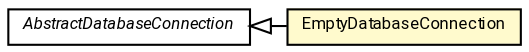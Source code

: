 #!/usr/local/bin/dot
#
# Class diagram 
# Generated by UMLGraph version R5_7_2-60-g0e99a6 (http://www.spinellis.gr/umlgraph/)
#

digraph G {
	graph [fontnames="svg"]
	edge [fontname="Roboto",fontsize=7,labelfontname="Roboto",labelfontsize=7,color="black"];
	node [fontname="Roboto",fontcolor="black",fontsize=8,shape=plaintext,margin=0,width=0,height=0];
	nodesep=0.15;
	ranksep=0.25;
	rankdir=LR;
	// de.lmu.ifi.dbs.elki.datasource.AbstractDatabaseConnection
	c3819516 [label=<<table title="de.lmu.ifi.dbs.elki.datasource.AbstractDatabaseConnection" border="0" cellborder="1" cellspacing="0" cellpadding="2" href="AbstractDatabaseConnection.html" target="_parent">
		<tr><td><table border="0" cellspacing="0" cellpadding="1">
		<tr><td align="center" balign="center"> <font face="Roboto"><i>AbstractDatabaseConnection</i></font> </td></tr>
		</table></td></tr>
		</table>>, URL="AbstractDatabaseConnection.html"];
	// de.lmu.ifi.dbs.elki.datasource.EmptyDatabaseConnection
	c3819521 [label=<<table title="de.lmu.ifi.dbs.elki.datasource.EmptyDatabaseConnection" border="0" cellborder="1" cellspacing="0" cellpadding="2" bgcolor="lemonChiffon" href="EmptyDatabaseConnection.html" target="_parent">
		<tr><td><table border="0" cellspacing="0" cellpadding="1">
		<tr><td align="center" balign="center"> <font face="Roboto">EmptyDatabaseConnection</font> </td></tr>
		</table></td></tr>
		</table>>, URL="EmptyDatabaseConnection.html"];
	// de.lmu.ifi.dbs.elki.datasource.EmptyDatabaseConnection extends de.lmu.ifi.dbs.elki.datasource.AbstractDatabaseConnection
	c3819516 -> c3819521 [arrowtail=empty,dir=back,weight=10];
}

